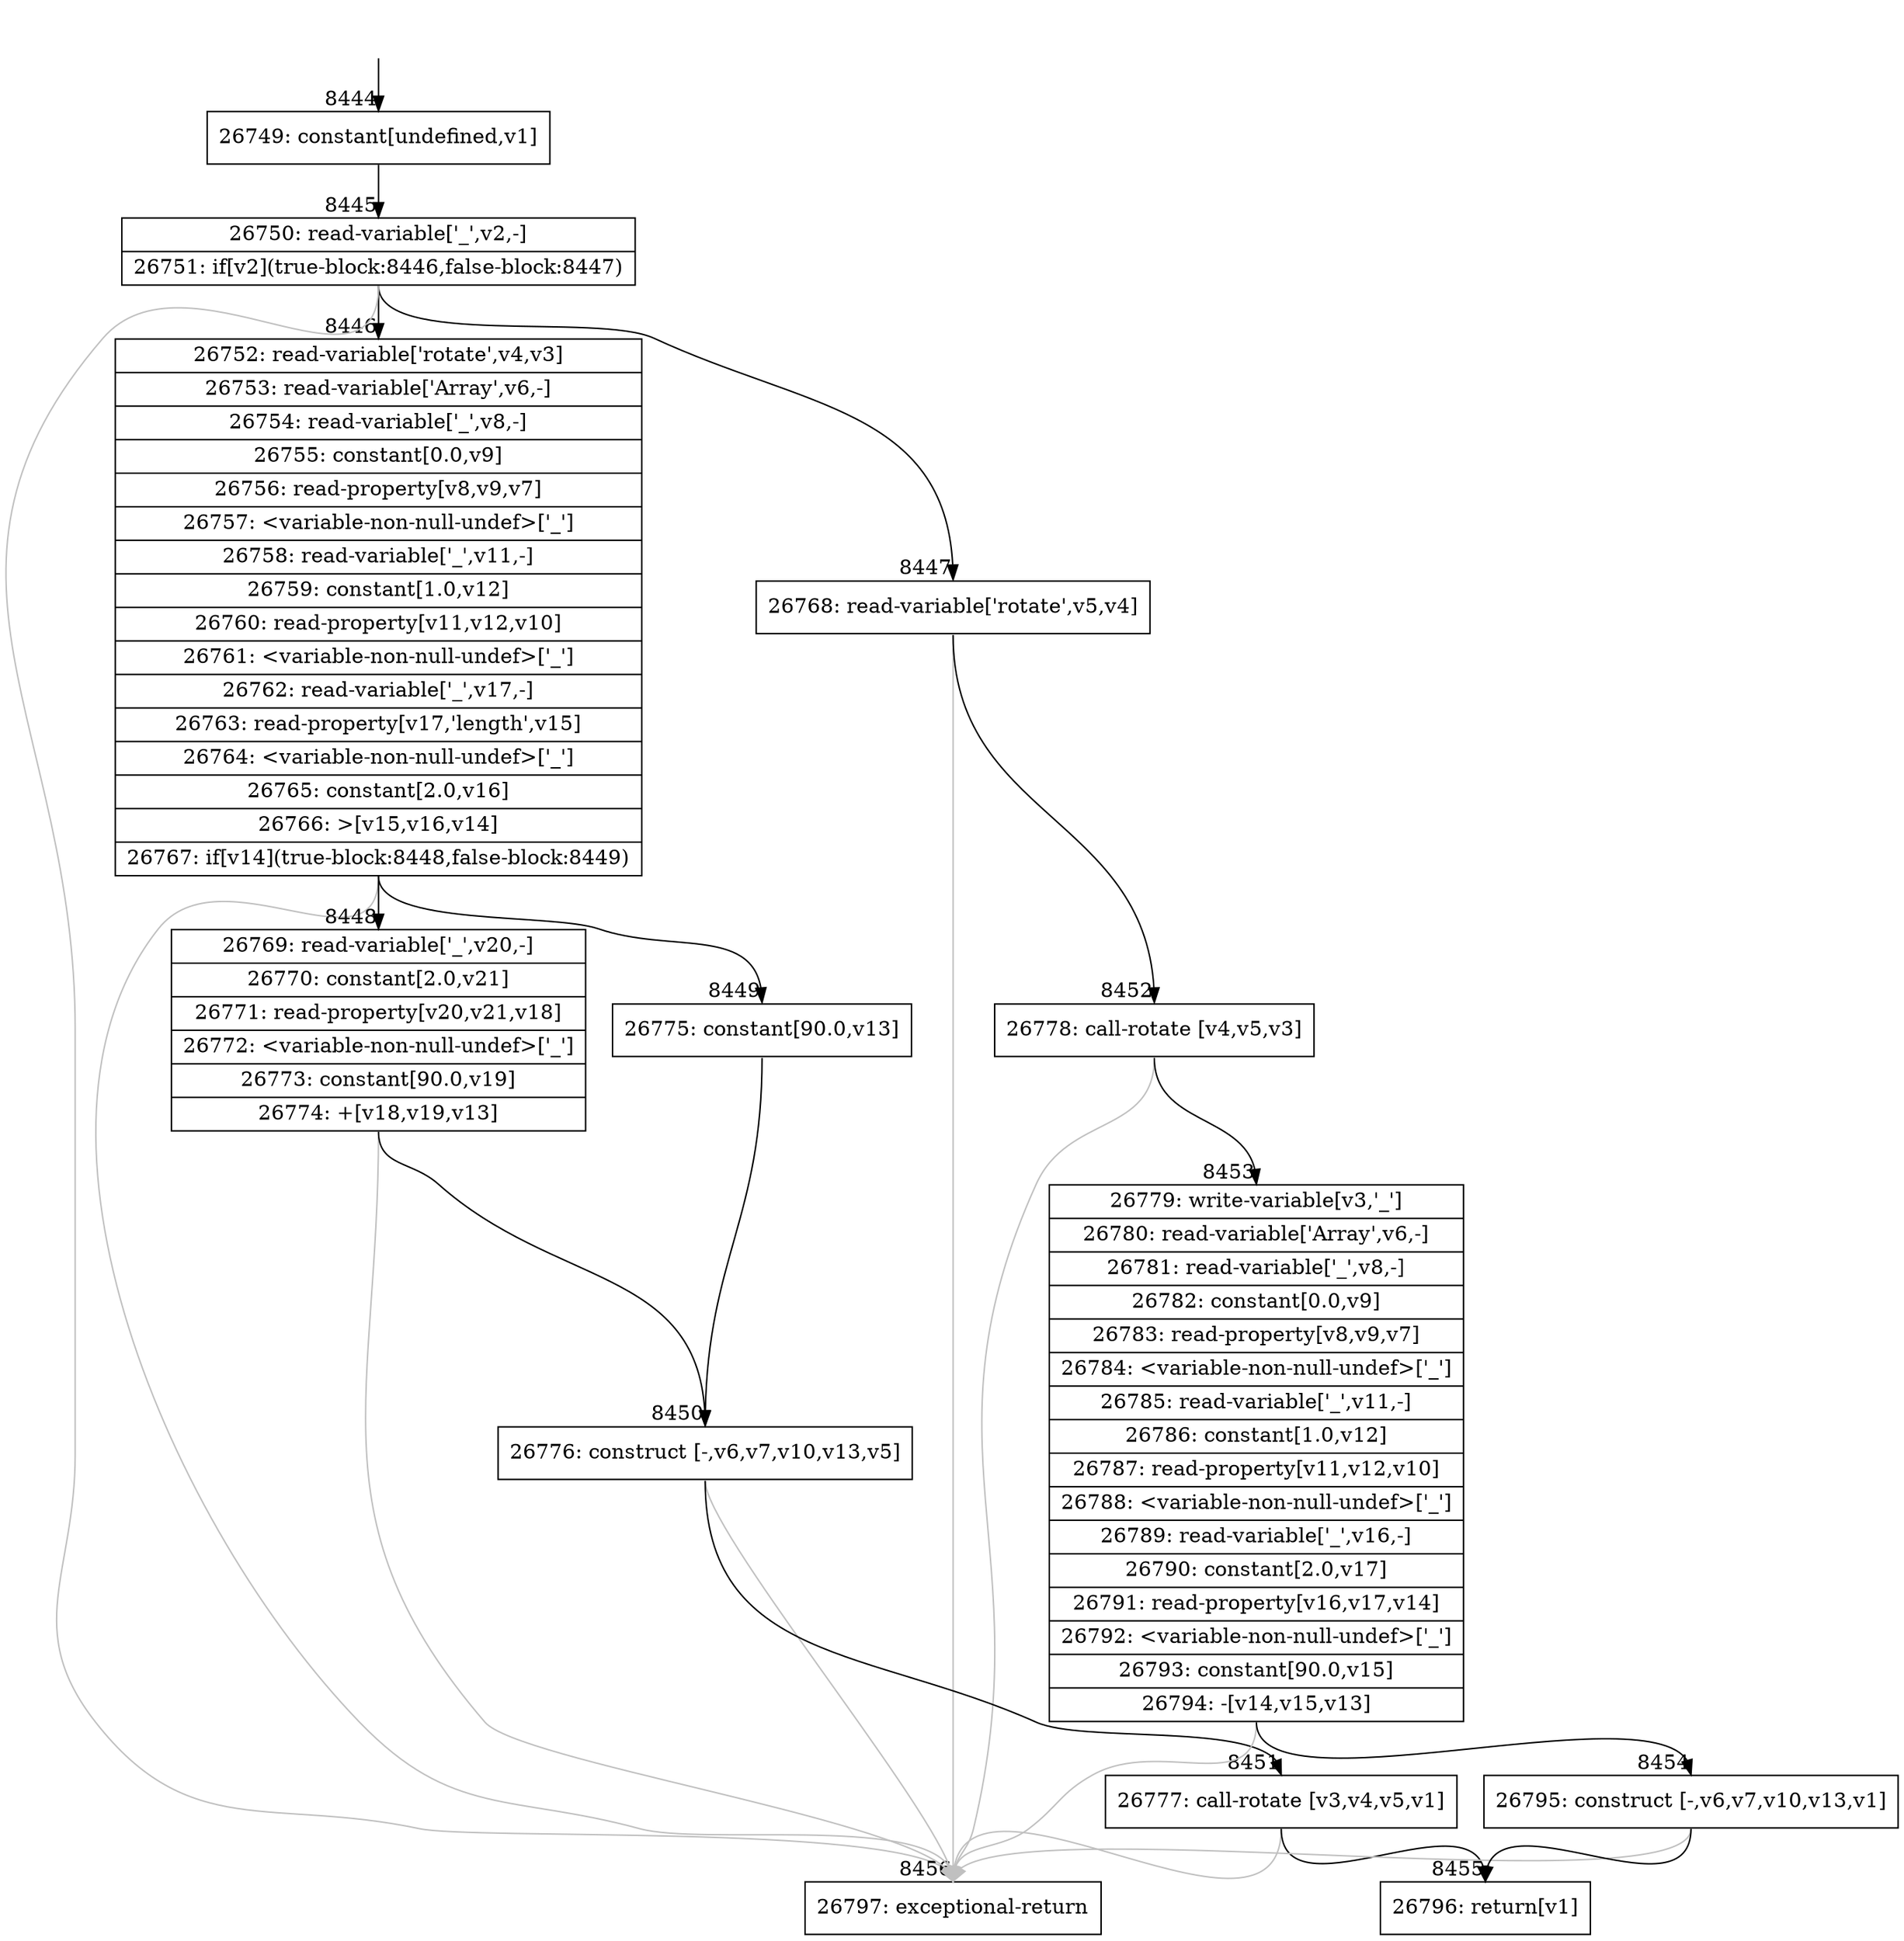 digraph {
rankdir="TD"
BB_entry805[shape=none,label=""];
BB_entry805 -> BB8444 [tailport=s, headport=n, headlabel="    8444"]
BB8444 [shape=record label="{26749: constant[undefined,v1]}" ] 
BB8444 -> BB8445 [tailport=s, headport=n, headlabel="      8445"]
BB8445 [shape=record label="{26750: read-variable['_',v2,-]|26751: if[v2](true-block:8446,false-block:8447)}" ] 
BB8445 -> BB8446 [tailport=s, headport=n, headlabel="      8446"]
BB8445 -> BB8447 [tailport=s, headport=n, headlabel="      8447"]
BB8445 -> BB8456 [tailport=s, headport=n, color=gray, headlabel="      8456"]
BB8446 [shape=record label="{26752: read-variable['rotate',v4,v3]|26753: read-variable['Array',v6,-]|26754: read-variable['_',v8,-]|26755: constant[0.0,v9]|26756: read-property[v8,v9,v7]|26757: \<variable-non-null-undef\>['_']|26758: read-variable['_',v11,-]|26759: constant[1.0,v12]|26760: read-property[v11,v12,v10]|26761: \<variable-non-null-undef\>['_']|26762: read-variable['_',v17,-]|26763: read-property[v17,'length',v15]|26764: \<variable-non-null-undef\>['_']|26765: constant[2.0,v16]|26766: \>[v15,v16,v14]|26767: if[v14](true-block:8448,false-block:8449)}" ] 
BB8446 -> BB8448 [tailport=s, headport=n, headlabel="      8448"]
BB8446 -> BB8449 [tailport=s, headport=n, headlabel="      8449"]
BB8446 -> BB8456 [tailport=s, headport=n, color=gray]
BB8447 [shape=record label="{26768: read-variable['rotate',v5,v4]}" ] 
BB8447 -> BB8452 [tailport=s, headport=n, headlabel="      8452"]
BB8447 -> BB8456 [tailport=s, headport=n, color=gray]
BB8448 [shape=record label="{26769: read-variable['_',v20,-]|26770: constant[2.0,v21]|26771: read-property[v20,v21,v18]|26772: \<variable-non-null-undef\>['_']|26773: constant[90.0,v19]|26774: +[v18,v19,v13]}" ] 
BB8448 -> BB8450 [tailport=s, headport=n, headlabel="      8450"]
BB8448 -> BB8456 [tailport=s, headport=n, color=gray]
BB8449 [shape=record label="{26775: constant[90.0,v13]}" ] 
BB8449 -> BB8450 [tailport=s, headport=n]
BB8450 [shape=record label="{26776: construct [-,v6,v7,v10,v13,v5]}" ] 
BB8450 -> BB8451 [tailport=s, headport=n, headlabel="      8451"]
BB8450 -> BB8456 [tailport=s, headport=n, color=gray]
BB8451 [shape=record label="{26777: call-rotate [v3,v4,v5,v1]}" ] 
BB8451 -> BB8455 [tailport=s, headport=n, headlabel="      8455"]
BB8451 -> BB8456 [tailport=s, headport=n, color=gray]
BB8452 [shape=record label="{26778: call-rotate [v4,v5,v3]}" ] 
BB8452 -> BB8453 [tailport=s, headport=n, headlabel="      8453"]
BB8452 -> BB8456 [tailport=s, headport=n, color=gray]
BB8453 [shape=record label="{26779: write-variable[v3,'_']|26780: read-variable['Array',v6,-]|26781: read-variable['_',v8,-]|26782: constant[0.0,v9]|26783: read-property[v8,v9,v7]|26784: \<variable-non-null-undef\>['_']|26785: read-variable['_',v11,-]|26786: constant[1.0,v12]|26787: read-property[v11,v12,v10]|26788: \<variable-non-null-undef\>['_']|26789: read-variable['_',v16,-]|26790: constant[2.0,v17]|26791: read-property[v16,v17,v14]|26792: \<variable-non-null-undef\>['_']|26793: constant[90.0,v15]|26794: -[v14,v15,v13]}" ] 
BB8453 -> BB8454 [tailport=s, headport=n, headlabel="      8454"]
BB8453 -> BB8456 [tailport=s, headport=n, color=gray]
BB8454 [shape=record label="{26795: construct [-,v6,v7,v10,v13,v1]}" ] 
BB8454 -> BB8455 [tailport=s, headport=n]
BB8454 -> BB8456 [tailport=s, headport=n, color=gray]
BB8455 [shape=record label="{26796: return[v1]}" ] 
BB8456 [shape=record label="{26797: exceptional-return}" ] 
//#$~ 4786
}
